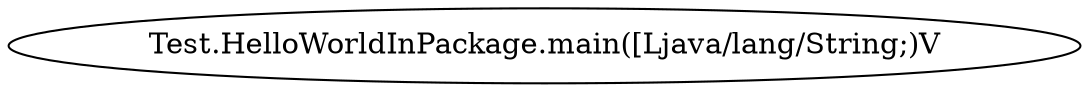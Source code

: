 digraph graphname {
rankdir="LR";
120 [label="Test.HelloWorldInPackage.main([Ljava/lang/String;)V"]
}
